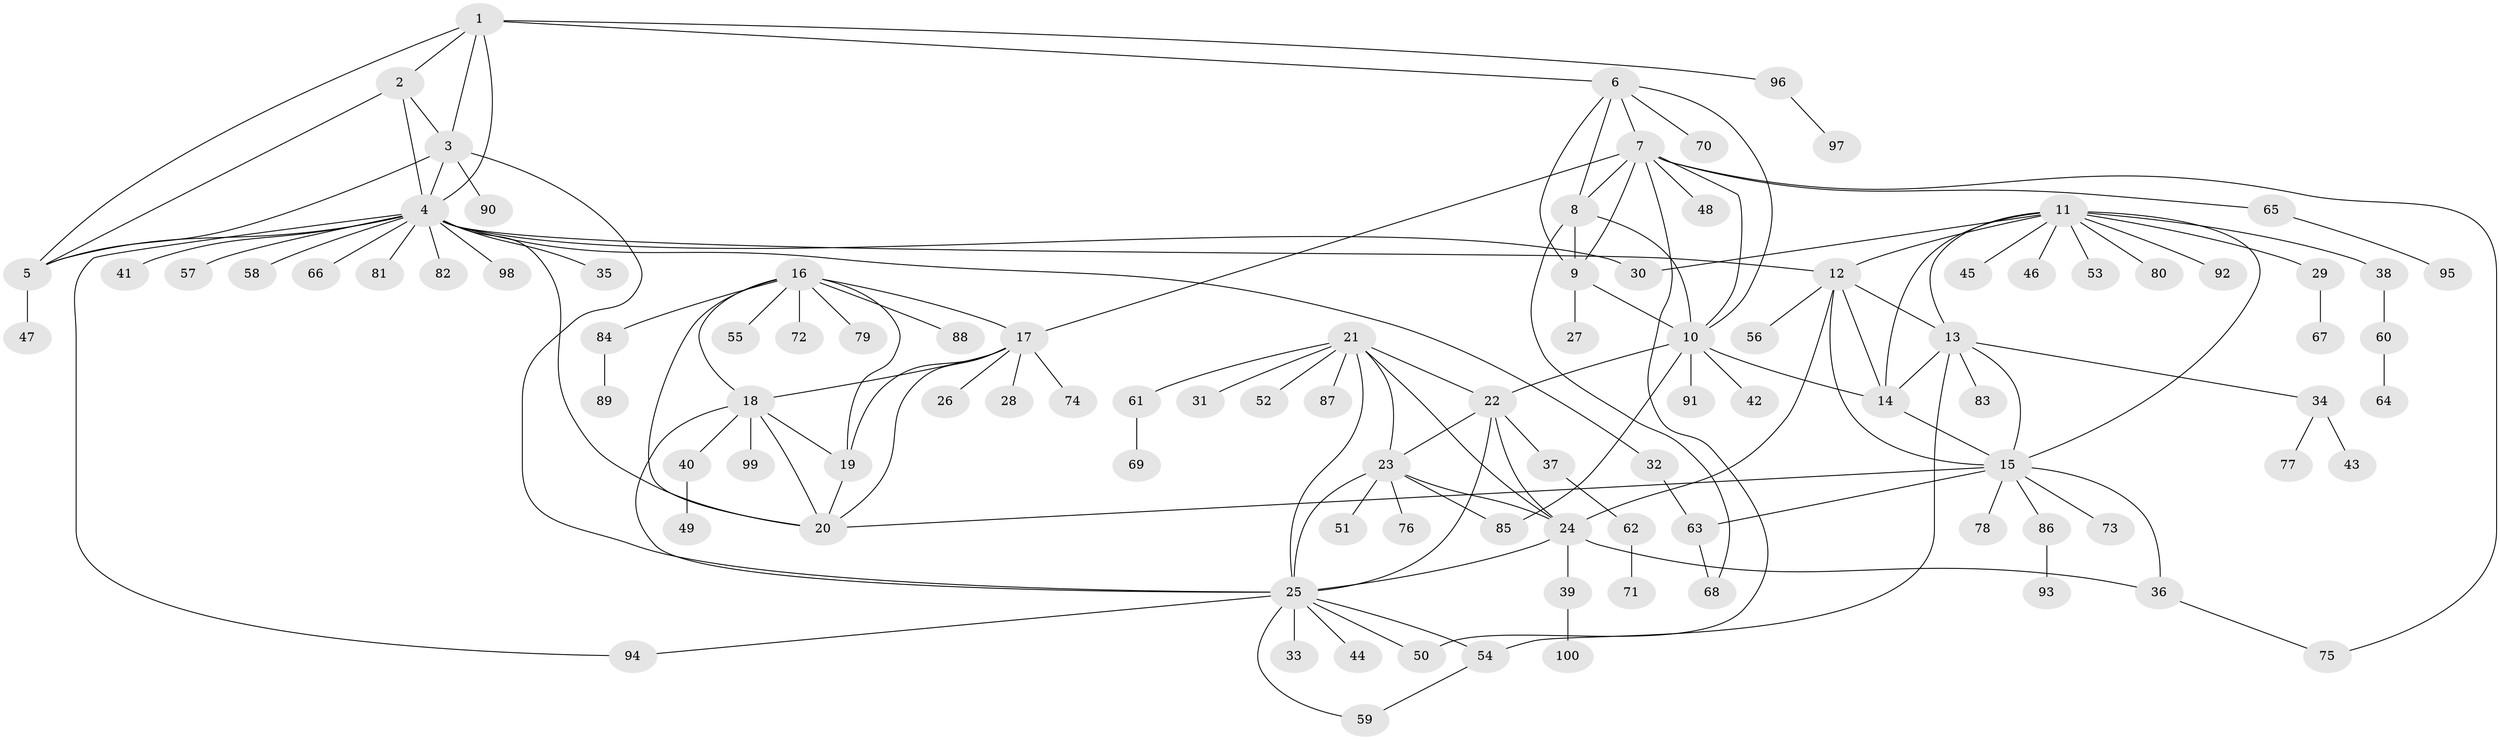 // coarse degree distribution, {6: 0.05063291139240506, 3: 0.0379746835443038, 13: 0.02531645569620253, 16: 0.012658227848101266, 8: 0.02531645569620253, 4: 0.02531645569620253, 10: 0.02531645569620253, 11: 0.012658227848101266, 9: 0.012658227848101266, 7: 0.012658227848101266, 5: 0.012658227848101266, 1: 0.5949367088607594, 2: 0.1518987341772152}
// Generated by graph-tools (version 1.1) at 2025/24/03/03/25 07:24:16]
// undirected, 100 vertices, 145 edges
graph export_dot {
graph [start="1"]
  node [color=gray90,style=filled];
  1;
  2;
  3;
  4;
  5;
  6;
  7;
  8;
  9;
  10;
  11;
  12;
  13;
  14;
  15;
  16;
  17;
  18;
  19;
  20;
  21;
  22;
  23;
  24;
  25;
  26;
  27;
  28;
  29;
  30;
  31;
  32;
  33;
  34;
  35;
  36;
  37;
  38;
  39;
  40;
  41;
  42;
  43;
  44;
  45;
  46;
  47;
  48;
  49;
  50;
  51;
  52;
  53;
  54;
  55;
  56;
  57;
  58;
  59;
  60;
  61;
  62;
  63;
  64;
  65;
  66;
  67;
  68;
  69;
  70;
  71;
  72;
  73;
  74;
  75;
  76;
  77;
  78;
  79;
  80;
  81;
  82;
  83;
  84;
  85;
  86;
  87;
  88;
  89;
  90;
  91;
  92;
  93;
  94;
  95;
  96;
  97;
  98;
  99;
  100;
  1 -- 2;
  1 -- 3;
  1 -- 4;
  1 -- 5;
  1 -- 6;
  1 -- 96;
  2 -- 3;
  2 -- 4;
  2 -- 5;
  3 -- 4;
  3 -- 5;
  3 -- 25;
  3 -- 90;
  4 -- 5;
  4 -- 12;
  4 -- 20;
  4 -- 30;
  4 -- 32;
  4 -- 35;
  4 -- 41;
  4 -- 57;
  4 -- 58;
  4 -- 66;
  4 -- 81;
  4 -- 82;
  4 -- 94;
  4 -- 98;
  5 -- 47;
  6 -- 7;
  6 -- 8;
  6 -- 9;
  6 -- 10;
  6 -- 70;
  7 -- 8;
  7 -- 9;
  7 -- 10;
  7 -- 17;
  7 -- 48;
  7 -- 50;
  7 -- 65;
  7 -- 75;
  8 -- 9;
  8 -- 10;
  8 -- 68;
  9 -- 10;
  9 -- 27;
  10 -- 14;
  10 -- 22;
  10 -- 42;
  10 -- 85;
  10 -- 91;
  11 -- 12;
  11 -- 13;
  11 -- 14;
  11 -- 15;
  11 -- 29;
  11 -- 30;
  11 -- 38;
  11 -- 45;
  11 -- 46;
  11 -- 53;
  11 -- 80;
  11 -- 92;
  12 -- 13;
  12 -- 14;
  12 -- 15;
  12 -- 24;
  12 -- 56;
  13 -- 14;
  13 -- 15;
  13 -- 34;
  13 -- 54;
  13 -- 83;
  14 -- 15;
  15 -- 20;
  15 -- 36;
  15 -- 63;
  15 -- 73;
  15 -- 78;
  15 -- 86;
  16 -- 17;
  16 -- 18;
  16 -- 19;
  16 -- 20;
  16 -- 55;
  16 -- 72;
  16 -- 79;
  16 -- 84;
  16 -- 88;
  17 -- 18;
  17 -- 19;
  17 -- 20;
  17 -- 26;
  17 -- 28;
  17 -- 74;
  18 -- 19;
  18 -- 20;
  18 -- 25;
  18 -- 40;
  18 -- 99;
  19 -- 20;
  21 -- 22;
  21 -- 23;
  21 -- 24;
  21 -- 25;
  21 -- 31;
  21 -- 52;
  21 -- 61;
  21 -- 87;
  22 -- 23;
  22 -- 24;
  22 -- 25;
  22 -- 37;
  23 -- 24;
  23 -- 25;
  23 -- 51;
  23 -- 76;
  23 -- 85;
  24 -- 25;
  24 -- 36;
  24 -- 39;
  25 -- 33;
  25 -- 44;
  25 -- 50;
  25 -- 54;
  25 -- 59;
  25 -- 94;
  29 -- 67;
  32 -- 63;
  34 -- 43;
  34 -- 77;
  36 -- 75;
  37 -- 62;
  38 -- 60;
  39 -- 100;
  40 -- 49;
  54 -- 59;
  60 -- 64;
  61 -- 69;
  62 -- 71;
  63 -- 68;
  65 -- 95;
  84 -- 89;
  86 -- 93;
  96 -- 97;
}
